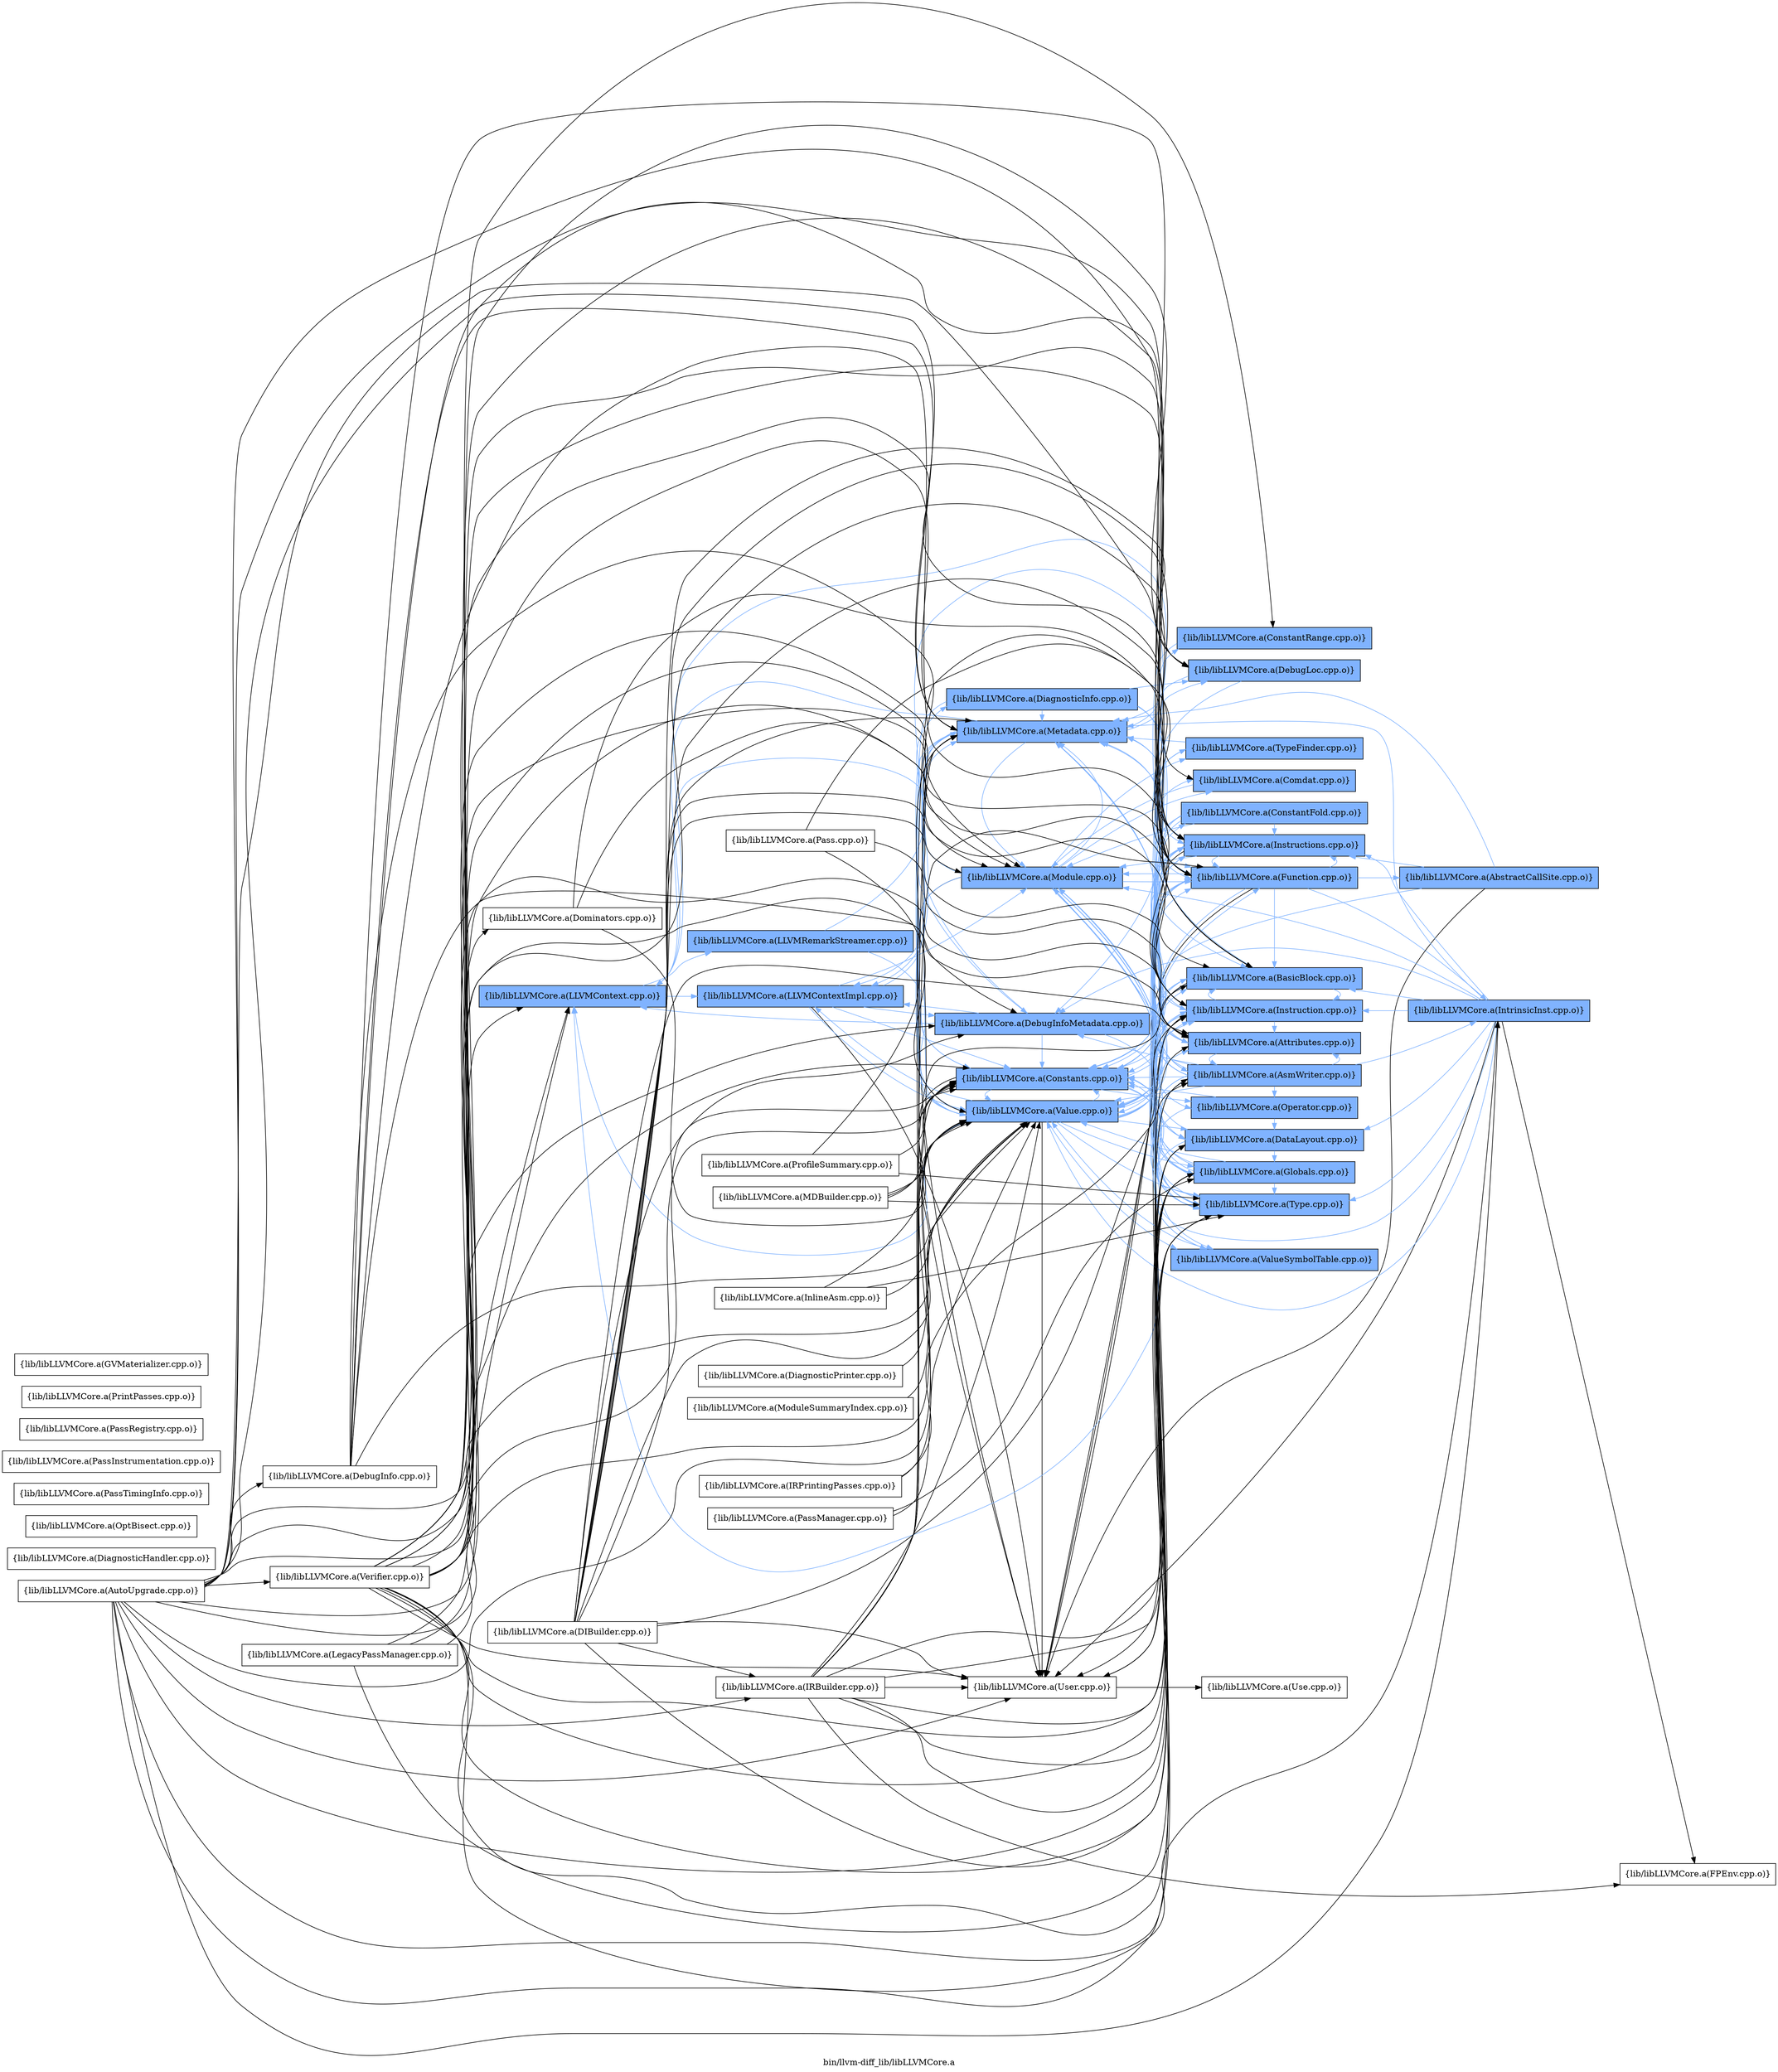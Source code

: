 digraph "bin/llvm-diff_lib/libLLVMCore.a" {
	label="bin/llvm-diff_lib/libLLVMCore.a";
	rankdir=LR;
	{ rank=same; Node0x5604fce9b7d8;  }
	{ rank=same; Node0x5604fce99578; Node0x5604fce98fd8;  }
	{ rank=same; Node0x5604fce99898; Node0x5604fce99ca8; Node0x5604fce9bbe8; Node0x5604fce9ca48; Node0x5604fce997f8; Node0x5604fce99f78; Node0x5604fce9c6d8;  }
	{ rank=same; Node0x5604fce9a018; Node0x5604fce97cc8; Node0x5604fce9b878; Node0x5604fce9c4f8; Node0x5604fce9a108; Node0x5604fce9a798; Node0x5604fce9a248; Node0x5604fce9b198; Node0x5604fce9c9a8; Node0x5604fce9b3c8; Node0x5604fce98ee8; Node0x5604fce99528; Node0x5604fce97db8; Node0x5604fce990c8; Node0x5604fce9ac98; Node0x5604fce9aba8; Node0x5604fce9b418;  }
	{ rank=same; Node0x5604fce9c048; Node0x5604fce9a6a8;  }
	{ rank=same; Node0x5604fce9b7d8;  }
	{ rank=same; Node0x5604fce99578; Node0x5604fce98fd8;  }
	{ rank=same; Node0x5604fce99898; Node0x5604fce99ca8; Node0x5604fce9bbe8; Node0x5604fce9ca48; Node0x5604fce997f8; Node0x5604fce99f78; Node0x5604fce9c6d8;  }
	{ rank=same; Node0x5604fce9a018; Node0x5604fce97cc8; Node0x5604fce9b878; Node0x5604fce9c4f8; Node0x5604fce9a108; Node0x5604fce9a798; Node0x5604fce9a248; Node0x5604fce9b198; Node0x5604fce9c9a8; Node0x5604fce9b3c8; Node0x5604fce98ee8; Node0x5604fce99528; Node0x5604fce97db8; Node0x5604fce990c8; Node0x5604fce9ac98; Node0x5604fce9aba8; Node0x5604fce9b418;  }
	{ rank=same; Node0x5604fce9c048; Node0x5604fce9a6a8;  }

	Node0x5604fce9b7d8 [shape=record,shape=box,group=1,style=filled,fillcolor="0.600000 0.5 1",label="{lib/libLLVMCore.a(LLVMContext.cpp.o)}"];
	Node0x5604fce9b7d8 -> Node0x5604fce99578[color="0.600000 0.5 1"];
	Node0x5604fce9b7d8 -> Node0x5604fce98fd8[color="0.600000 0.5 1"];
	Node0x5604fce9ca48 [shape=record,shape=box,group=1,style=filled,fillcolor="0.600000 0.5 1",label="{lib/libLLVMCore.a(Module.cpp.o)}"];
	Node0x5604fce9ca48 -> Node0x5604fce9b3c8[color="0.600000 0.5 1"];
	Node0x5604fce9ca48 -> Node0x5604fce99898[color="0.600000 0.5 1"];
	Node0x5604fce9ca48 -> Node0x5604fce97cc8[color="0.600000 0.5 1"];
	Node0x5604fce9ca48 -> Node0x5604fce98ee8[color="0.600000 0.5 1"];
	Node0x5604fce9ca48 -> Node0x5604fce9b878[color="0.600000 0.5 1"];
	Node0x5604fce9ca48 -> Node0x5604fce9b7d8[color="0.600000 0.5 1"];
	Node0x5604fce9ca48 -> Node0x5604fce9bbe8[color="0.600000 0.5 1"];
	Node0x5604fce9ca48 -> Node0x5604fce9a248[color="0.600000 0.5 1"];
	Node0x5604fce9ca48 -> Node0x5604fce99528[color="0.600000 0.5 1"];
	Node0x5604fce9ca48 -> Node0x5604fce997f8;
	Node0x5604fce9ca48 -> Node0x5604fce99f78[color="0.600000 0.5 1"];
	Node0x5604fce9ca48 -> Node0x5604fce97db8[color="0.600000 0.5 1"];
	Node0x5604fce9b418 [shape=record,shape=box,group=1,style=filled,fillcolor="0.600000 0.5 1",label="{lib/libLLVMCore.a(AsmWriter.cpp.o)}"];
	Node0x5604fce9b418 -> Node0x5604fce9ac98[color="0.600000 0.5 1"];
	Node0x5604fce9b418 -> Node0x5604fce9aba8[color="0.600000 0.5 1"];
	Node0x5604fce9b418 -> Node0x5604fce9b3c8[color="0.600000 0.5 1"];
	Node0x5604fce9b418 -> Node0x5604fce99898[color="0.600000 0.5 1"];
	Node0x5604fce9b418 -> Node0x5604fce99ca8[color="0.600000 0.5 1"];
	Node0x5604fce9b418 -> Node0x5604fce97cc8[color="0.600000 0.5 1"];
	Node0x5604fce9b418 -> Node0x5604fce9b878[color="0.600000 0.5 1"];
	Node0x5604fce9b418 -> Node0x5604fce9c4f8[color="0.600000 0.5 1"];
	Node0x5604fce9b418 -> Node0x5604fce9a108[color="0.600000 0.5 1"];
	Node0x5604fce9b418 -> Node0x5604fce9a6a8[color="0.600000 0.5 1"];
	Node0x5604fce9b418 -> Node0x5604fce9b7d8[color="0.600000 0.5 1"];
	Node0x5604fce9b418 -> Node0x5604fce9bbe8[color="0.600000 0.5 1"];
	Node0x5604fce9b418 -> Node0x5604fce9ca48[color="0.600000 0.5 1"];
	Node0x5604fce9b418 -> Node0x5604fce9a798[color="0.600000 0.5 1"];
	Node0x5604fce9b418 -> Node0x5604fce9a248[color="0.600000 0.5 1"];
	Node0x5604fce9b418 -> Node0x5604fce99528[color="0.600000 0.5 1"];
	Node0x5604fce9b418 -> Node0x5604fce997f8;
	Node0x5604fce9b418 -> Node0x5604fce99f78[color="0.600000 0.5 1"];
	Node0x5604fce97cc8 [shape=record,shape=box,group=1,style=filled,fillcolor="0.600000 0.5 1",label="{lib/libLLVMCore.a(Function.cpp.o)}"];
	Node0x5604fce97cc8 -> Node0x5604fce9ac98[color="0.600000 0.5 1"];
	Node0x5604fce97cc8 -> Node0x5604fce9aba8[color="0.600000 0.5 1"];
	Node0x5604fce97cc8 -> Node0x5604fce99898[color="0.600000 0.5 1"];
	Node0x5604fce97cc8 -> Node0x5604fce98ee8[color="0.600000 0.5 1"];
	Node0x5604fce97cc8 -> Node0x5604fce9c048[color="0.600000 0.5 1"];
	Node0x5604fce97cc8 -> Node0x5604fce9a108[color="0.600000 0.5 1"];
	Node0x5604fce97cc8 -> Node0x5604fce9a6a8[color="0.600000 0.5 1"];
	Node0x5604fce97cc8 -> Node0x5604fce9b7d8[color="0.600000 0.5 1"];
	Node0x5604fce97cc8 -> Node0x5604fce9bbe8[color="0.600000 0.5 1"];
	Node0x5604fce97cc8 -> Node0x5604fce9ca48[color="0.600000 0.5 1"];
	Node0x5604fce97cc8 -> Node0x5604fce9a248[color="0.600000 0.5 1"];
	Node0x5604fce97cc8 -> Node0x5604fce997f8;
	Node0x5604fce97cc8 -> Node0x5604fce99f78[color="0.600000 0.5 1"];
	Node0x5604fce97cc8 -> Node0x5604fce97db8[color="0.600000 0.5 1"];
	Node0x5604fce99f78 [shape=record,shape=box,group=1,style=filled,fillcolor="0.600000 0.5 1",label="{lib/libLLVMCore.a(Value.cpp.o)}"];
	Node0x5604fce99f78 -> Node0x5604fce9ac98[color="0.600000 0.5 1"];
	Node0x5604fce99f78 -> Node0x5604fce9aba8[color="0.600000 0.5 1"];
	Node0x5604fce99f78 -> Node0x5604fce99898[color="0.600000 0.5 1"];
	Node0x5604fce99f78 -> Node0x5604fce97cc8[color="0.600000 0.5 1"];
	Node0x5604fce99f78 -> Node0x5604fce98ee8[color="0.600000 0.5 1"];
	Node0x5604fce99f78 -> Node0x5604fce9b878[color="0.600000 0.5 1"];
	Node0x5604fce99f78 -> Node0x5604fce9c4f8[color="0.600000 0.5 1"];
	Node0x5604fce99f78 -> Node0x5604fce9a108[color="0.600000 0.5 1"];
	Node0x5604fce99f78 -> Node0x5604fce9b7d8[color="0.600000 0.5 1"];
	Node0x5604fce99f78 -> Node0x5604fce99578[color="0.600000 0.5 1"];
	Node0x5604fce99f78 -> Node0x5604fce9bbe8[color="0.600000 0.5 1"];
	Node0x5604fce99f78 -> Node0x5604fce9a248[color="0.600000 0.5 1"];
	Node0x5604fce99f78 -> Node0x5604fce997f8;
	Node0x5604fce99f78 -> Node0x5604fce97db8[color="0.600000 0.5 1"];
	Node0x5604fce9aba8 [shape=record,shape=box,group=1,style=filled,fillcolor="0.600000 0.5 1",label="{lib/libLLVMCore.a(BasicBlock.cpp.o)}"];
	Node0x5604fce9aba8 -> Node0x5604fce99898[color="0.600000 0.5 1"];
	Node0x5604fce9aba8 -> Node0x5604fce9c4f8[color="0.600000 0.5 1"];
	Node0x5604fce9aba8 -> Node0x5604fce9bbe8[color="0.600000 0.5 1"];
	Node0x5604fce9aba8 -> Node0x5604fce9a248[color="0.600000 0.5 1"];
	Node0x5604fce9aba8 -> Node0x5604fce997f8;
	Node0x5604fce9aba8 -> Node0x5604fce99f78[color="0.600000 0.5 1"];
	Node0x5604fce9aba8 -> Node0x5604fce97db8[color="0.600000 0.5 1"];
	Node0x5604fce99898 [shape=record,shape=box,group=1,style=filled,fillcolor="0.600000 0.5 1",label="{lib/libLLVMCore.a(Constants.cpp.o)}"];
	Node0x5604fce99898 -> Node0x5604fce9a018[color="0.600000 0.5 1"];
	Node0x5604fce99898 -> Node0x5604fce97cc8[color="0.600000 0.5 1"];
	Node0x5604fce99898 -> Node0x5604fce9b878[color="0.600000 0.5 1"];
	Node0x5604fce99898 -> Node0x5604fce9c4f8[color="0.600000 0.5 1"];
	Node0x5604fce99898 -> Node0x5604fce9a108[color="0.600000 0.5 1"];
	Node0x5604fce99898 -> Node0x5604fce9a798[color="0.600000 0.5 1"];
	Node0x5604fce99898 -> Node0x5604fce9a248[color="0.600000 0.5 1"];
	Node0x5604fce99898 -> Node0x5604fce997f8;
	Node0x5604fce99898 -> Node0x5604fce99f78[color="0.600000 0.5 1"];
	Node0x5604fce9b878 [shape=record,shape=box,group=1,style=filled,fillcolor="0.600000 0.5 1",label="{lib/libLLVMCore.a(Globals.cpp.o)}"];
	Node0x5604fce9b878 -> Node0x5604fce99898[color="0.600000 0.5 1"];
	Node0x5604fce9b878 -> Node0x5604fce97cc8[color="0.600000 0.5 1"];
	Node0x5604fce9b878 -> Node0x5604fce9bbe8[color="0.600000 0.5 1"];
	Node0x5604fce9b878 -> Node0x5604fce9ca48[color="0.600000 0.5 1"];
	Node0x5604fce9b878 -> Node0x5604fce9a248[color="0.600000 0.5 1"];
	Node0x5604fce9b878 -> Node0x5604fce997f8;
	Node0x5604fce9b878 -> Node0x5604fce99f78[color="0.600000 0.5 1"];
	Node0x5604fce9c4f8 [shape=record,shape=box,group=1,style=filled,fillcolor="0.600000 0.5 1",label="{lib/libLLVMCore.a(Instruction.cpp.o)}"];
	Node0x5604fce9c4f8 -> Node0x5604fce9ac98[color="0.600000 0.5 1"];
	Node0x5604fce9c4f8 -> Node0x5604fce9aba8[color="0.600000 0.5 1"];
	Node0x5604fce9c4f8 -> Node0x5604fce99898[color="0.600000 0.5 1"];
	Node0x5604fce9c4f8 -> Node0x5604fce9a108[color="0.600000 0.5 1"];
	Node0x5604fce9c4f8 -> Node0x5604fce9bbe8[color="0.600000 0.5 1"];
	Node0x5604fce9c4f8 -> Node0x5604fce997f8;
	Node0x5604fce9c4f8 -> Node0x5604fce99f78[color="0.600000 0.5 1"];
	Node0x5604fce9a108 [shape=record,shape=box,group=1,style=filled,fillcolor="0.600000 0.5 1",label="{lib/libLLVMCore.a(Instructions.cpp.o)}"];
	Node0x5604fce9a108 -> Node0x5604fce9ac98[color="0.600000 0.5 1"];
	Node0x5604fce9a108 -> Node0x5604fce9aba8[color="0.600000 0.5 1"];
	Node0x5604fce9a108 -> Node0x5604fce99898[color="0.600000 0.5 1"];
	Node0x5604fce9a108 -> Node0x5604fce97cc8[color="0.600000 0.5 1"];
	Node0x5604fce9a108 -> Node0x5604fce98ee8[color="0.600000 0.5 1"];
	Node0x5604fce9a108 -> Node0x5604fce9c4f8[color="0.600000 0.5 1"];
	Node0x5604fce9a108 -> Node0x5604fce99578[color="0.600000 0.5 1"];
	Node0x5604fce9a108 -> Node0x5604fce9bbe8[color="0.600000 0.5 1"];
	Node0x5604fce9a108 -> Node0x5604fce9ca48[color="0.600000 0.5 1"];
	Node0x5604fce9a108 -> Node0x5604fce9a248[color="0.600000 0.5 1"];
	Node0x5604fce9a108 -> Node0x5604fce997f8;
	Node0x5604fce9a108 -> Node0x5604fce99f78[color="0.600000 0.5 1"];
	Node0x5604fce997f8 [shape=record,shape=box,group=0,label="{lib/libLLVMCore.a(User.cpp.o)}"];
	Node0x5604fce997f8 -> Node0x5604fce990c8;
	Node0x5604fce9ac98 [shape=record,shape=box,group=1,style=filled,fillcolor="0.600000 0.5 1",label="{lib/libLLVMCore.a(Attributes.cpp.o)}"];
	Node0x5604fce9ac98 -> Node0x5604fce9b418[color="0.600000 0.5 1"];
	Node0x5604fce9ac98 -> Node0x5604fce97cc8[color="0.600000 0.5 1"];
	Node0x5604fce9b3c8 [shape=record,shape=box,group=1,style=filled,fillcolor="0.600000 0.5 1",label="{lib/libLLVMCore.a(Comdat.cpp.o)}"];
	Node0x5604fce9b3c8 -> Node0x5604fce9ca48[color="0.600000 0.5 1"];
	Node0x5604fce99ca8 [shape=record,shape=box,group=1,style=filled,fillcolor="0.600000 0.5 1",label="{lib/libLLVMCore.a(DebugInfoMetadata.cpp.o)}"];
	Node0x5604fce99ca8 -> Node0x5604fce99898[color="0.600000 0.5 1"];
	Node0x5604fce99ca8 -> Node0x5604fce9b7d8[color="0.600000 0.5 1"];
	Node0x5604fce99ca8 -> Node0x5604fce99578[color="0.600000 0.5 1"];
	Node0x5604fce99ca8 -> Node0x5604fce9bbe8[color="0.600000 0.5 1"];
	Node0x5604fce99ca8 -> Node0x5604fce9a248[color="0.600000 0.5 1"];
	Node0x5604fce9a6a8 [shape=record,shape=box,group=1,style=filled,fillcolor="0.600000 0.5 1",label="{lib/libLLVMCore.a(IntrinsicInst.cpp.o)}"];
	Node0x5604fce9a6a8 -> Node0x5604fce9aba8[color="0.600000 0.5 1"];
	Node0x5604fce9a6a8 -> Node0x5604fce99898[color="0.600000 0.5 1"];
	Node0x5604fce9a6a8 -> Node0x5604fce99ca8[color="0.600000 0.5 1"];
	Node0x5604fce9a6a8 -> Node0x5604fce98ee8[color="0.600000 0.5 1"];
	Node0x5604fce9a6a8 -> Node0x5604fce9c4f8[color="0.600000 0.5 1"];
	Node0x5604fce9a6a8 -> Node0x5604fce9a108[color="0.600000 0.5 1"];
	Node0x5604fce9a6a8 -> Node0x5604fce9b008;
	Node0x5604fce9a6a8 -> Node0x5604fce9bbe8[color="0.600000 0.5 1"];
	Node0x5604fce9a6a8 -> Node0x5604fce9ca48[color="0.600000 0.5 1"];
	Node0x5604fce9a6a8 -> Node0x5604fce9a248[color="0.600000 0.5 1"];
	Node0x5604fce9a6a8 -> Node0x5604fce997f8;
	Node0x5604fce9a6a8 -> Node0x5604fce99f78[color="0.600000 0.5 1"];
	Node0x5604fce9bbe8 [shape=record,shape=box,group=1,style=filled,fillcolor="0.600000 0.5 1",label="{lib/libLLVMCore.a(Metadata.cpp.o)}"];
	Node0x5604fce9bbe8 -> Node0x5604fce9b198[color="0.600000 0.5 1"];
	Node0x5604fce9bbe8 -> Node0x5604fce99898[color="0.600000 0.5 1"];
	Node0x5604fce9bbe8 -> Node0x5604fce99ca8[color="0.600000 0.5 1"];
	Node0x5604fce9bbe8 -> Node0x5604fce9b7d8[color="0.600000 0.5 1"];
	Node0x5604fce9bbe8 -> Node0x5604fce9c9a8[color="0.600000 0.5 1"];
	Node0x5604fce9bbe8 -> Node0x5604fce99578[color="0.600000 0.5 1"];
	Node0x5604fce9bbe8 -> Node0x5604fce9ca48[color="0.600000 0.5 1"];
	Node0x5604fce9bbe8 -> Node0x5604fce9a248[color="0.600000 0.5 1"];
	Node0x5604fce9bbe8 -> Node0x5604fce99f78[color="0.600000 0.5 1"];
	Node0x5604fce9a798 [shape=record,shape=box,group=1,style=filled,fillcolor="0.600000 0.5 1",label="{lib/libLLVMCore.a(Operator.cpp.o)}"];
	Node0x5604fce9a798 -> Node0x5604fce99898[color="0.600000 0.5 1"];
	Node0x5604fce9a798 -> Node0x5604fce98ee8[color="0.600000 0.5 1"];
	Node0x5604fce9a798 -> Node0x5604fce9a248[color="0.600000 0.5 1"];
	Node0x5604fce9a248 [shape=record,shape=box,group=1,style=filled,fillcolor="0.600000 0.5 1",label="{lib/libLLVMCore.a(Type.cpp.o)}"];
	Node0x5604fce9a248 -> Node0x5604fce99898[color="0.600000 0.5 1"];
	Node0x5604fce99528 [shape=record,shape=box,group=1,style=filled,fillcolor="0.600000 0.5 1",label="{lib/libLLVMCore.a(TypeFinder.cpp.o)}"];
	Node0x5604fce99528 -> Node0x5604fce97cc8[color="0.600000 0.5 1"];
	Node0x5604fce99528 -> Node0x5604fce9b878[color="0.600000 0.5 1"];
	Node0x5604fce99528 -> Node0x5604fce9bbe8[color="0.600000 0.5 1"];
	Node0x5604fce97db8 [shape=record,shape=box,group=1,style=filled,fillcolor="0.600000 0.5 1",label="{lib/libLLVMCore.a(ValueSymbolTable.cpp.o)}"];
	Node0x5604fce97db8 -> Node0x5604fce99f78[color="0.600000 0.5 1"];
	Node0x5604fce9b198 [shape=record,shape=box,group=1,style=filled,fillcolor="0.600000 0.5 1",label="{lib/libLLVMCore.a(ConstantRange.cpp.o)}"];
	Node0x5604fce9b198 -> Node0x5604fce9a108[color="0.600000 0.5 1"];
	Node0x5604fce9a018 [shape=record,shape=box,group=1,style=filled,fillcolor="0.600000 0.5 1",label="{lib/libLLVMCore.a(ConstantFold.cpp.o)}"];
	Node0x5604fce9a018 -> Node0x5604fce99898[color="0.600000 0.5 1"];
	Node0x5604fce9a018 -> Node0x5604fce97cc8[color="0.600000 0.5 1"];
	Node0x5604fce9a018 -> Node0x5604fce9b878[color="0.600000 0.5 1"];
	Node0x5604fce9a018 -> Node0x5604fce9a108[color="0.600000 0.5 1"];
	Node0x5604fce9a018 -> Node0x5604fce9ca48[color="0.600000 0.5 1"];
	Node0x5604fce9a018 -> Node0x5604fce9a798[color="0.600000 0.5 1"];
	Node0x5604fce9a018 -> Node0x5604fce9a248[color="0.600000 0.5 1"];
	Node0x5604fce9a018 -> Node0x5604fce99f78[color="0.600000 0.5 1"];
	Node0x5604fce99578 [shape=record,shape=box,group=1,style=filled,fillcolor="0.600000 0.5 1",label="{lib/libLLVMCore.a(LLVMContextImpl.cpp.o)}"];
	Node0x5604fce99578 -> Node0x5604fce99898[color="0.600000 0.5 1"];
	Node0x5604fce99578 -> Node0x5604fce99ca8[color="0.600000 0.5 1"];
	Node0x5604fce99578 -> Node0x5604fce9bbe8[color="0.600000 0.5 1"];
	Node0x5604fce99578 -> Node0x5604fce9ca48[color="0.600000 0.5 1"];
	Node0x5604fce99578 -> Node0x5604fce997f8;
	Node0x5604fce99578 -> Node0x5604fce99f78[color="0.600000 0.5 1"];
	Node0x5604fce98ee8 [shape=record,shape=box,group=1,style=filled,fillcolor="0.600000 0.5 1",label="{lib/libLLVMCore.a(DataLayout.cpp.o)}"];
	Node0x5604fce98ee8 -> Node0x5604fce9b878[color="0.600000 0.5 1"];
	Node0x5604fce98ee8 -> Node0x5604fce9ca48[color="0.600000 0.5 1"];
	Node0x5604fce98ee8 -> Node0x5604fce9a248[color="0.600000 0.5 1"];
	Node0x5604fce9c048 [shape=record,shape=box,group=1,style=filled,fillcolor="0.600000 0.5 1",label="{lib/libLLVMCore.a(AbstractCallSite.cpp.o)}"];
	Node0x5604fce9c048 -> Node0x5604fce99898[color="0.600000 0.5 1"];
	Node0x5604fce9c048 -> Node0x5604fce9a108[color="0.600000 0.5 1"];
	Node0x5604fce9c048 -> Node0x5604fce9bbe8[color="0.600000 0.5 1"];
	Node0x5604fce9c048 -> Node0x5604fce997f8;
	Node0x5604fce9b008 [shape=record,shape=box,group=0,label="{lib/libLLVMCore.a(FPEnv.cpp.o)}"];
	Node0x5604fce98fd8 [shape=record,shape=box,group=1,style=filled,fillcolor="0.600000 0.5 1",label="{lib/libLLVMCore.a(LLVMRemarkStreamer.cpp.o)}"];
	Node0x5604fce98fd8 -> Node0x5604fce9c6d8[color="0.600000 0.5 1"];
	Node0x5604fce98fd8 -> Node0x5604fce99f78[color="0.600000 0.5 1"];
	Node0x5604fce9bf58 [shape=record,shape=box,group=0,label="{lib/libLLVMCore.a(DiagnosticPrinter.cpp.o)}"];
	Node0x5604fce9bf58 -> Node0x5604fce99f78;
	Node0x5604fce9c6d8 [shape=record,shape=box,group=1,style=filled,fillcolor="0.600000 0.5 1",label="{lib/libLLVMCore.a(DiagnosticInfo.cpp.o)}"];
	Node0x5604fce9c6d8 -> Node0x5604fce9b418[color="0.600000 0.5 1"];
	Node0x5604fce9c6d8 -> Node0x5604fce97cc8[color="0.600000 0.5 1"];
	Node0x5604fce9c6d8 -> Node0x5604fce9c4f8[color="0.600000 0.5 1"];
	Node0x5604fce9c6d8 -> Node0x5604fce9c9a8[color="0.600000 0.5 1"];
	Node0x5604fce9c6d8 -> Node0x5604fce9bbe8[color="0.600000 0.5 1"];
	Node0x5604fce9c6d8 -> Node0x5604fce99f78[color="0.600000 0.5 1"];
	Node0x5604fce9c9a8 [shape=record,shape=box,group=1,style=filled,fillcolor="0.600000 0.5 1",label="{lib/libLLVMCore.a(DebugLoc.cpp.o)}"];
	Node0x5604fce9c9a8 -> Node0x5604fce99ca8[color="0.600000 0.5 1"];
	Node0x5604fce9c9a8 -> Node0x5604fce9bbe8[color="0.600000 0.5 1"];
	Node0x5604fce98588 [shape=record,shape=box,group=0,label="{lib/libLLVMCore.a(DebugInfo.cpp.o)}"];
	Node0x5604fce98588 -> Node0x5604fce99ca8;
	Node0x5604fce98588 -> Node0x5604fce97cc8;
	Node0x5604fce98588 -> Node0x5604fce9c4f8;
	Node0x5604fce98588 -> Node0x5604fce9c9a8;
	Node0x5604fce98588 -> Node0x5604fce9bbe8;
	Node0x5604fce98588 -> Node0x5604fce9ca48;
	Node0x5604fce98588 -> Node0x5604fce99f78;
	Node0x5604fce98768 [shape=record,shape=box,group=0,label="{lib/libLLVMCore.a(DIBuilder.cpp.o)}"];
	Node0x5604fce98768 -> Node0x5604fce9ac98;
	Node0x5604fce98768 -> Node0x5604fce9aba8;
	Node0x5604fce98768 -> Node0x5604fce99898;
	Node0x5604fce98768 -> Node0x5604fce99ca8;
	Node0x5604fce98768 -> Node0x5604fce97cc8;
	Node0x5604fce98768 -> Node0x5604fce9c4f8;
	Node0x5604fce98768 -> Node0x5604fce9a108;
	Node0x5604fce98768 -> Node0x5604fce9c9a8;
	Node0x5604fce98768 -> Node0x5604fce99488;
	Node0x5604fce98768 -> Node0x5604fce9bbe8;
	Node0x5604fce98768 -> Node0x5604fce9ca48;
	Node0x5604fce98768 -> Node0x5604fce9a248;
	Node0x5604fce98768 -> Node0x5604fce997f8;
	Node0x5604fce98768 -> Node0x5604fce99f78;
	Node0x5604fce99488 [shape=record,shape=box,group=0,label="{lib/libLLVMCore.a(IRBuilder.cpp.o)}"];
	Node0x5604fce99488 -> Node0x5604fce9ac98;
	Node0x5604fce99488 -> Node0x5604fce9aba8;
	Node0x5604fce99488 -> Node0x5604fce99898;
	Node0x5604fce99488 -> Node0x5604fce97cc8;
	Node0x5604fce99488 -> Node0x5604fce98ee8;
	Node0x5604fce99488 -> Node0x5604fce9b878;
	Node0x5604fce99488 -> Node0x5604fce9c4f8;
	Node0x5604fce99488 -> Node0x5604fce9a108;
	Node0x5604fce99488 -> Node0x5604fce9b008;
	Node0x5604fce99488 -> Node0x5604fce9bbe8;
	Node0x5604fce99488 -> Node0x5604fce9a248;
	Node0x5604fce99488 -> Node0x5604fce997f8;
	Node0x5604fce99488 -> Node0x5604fce99f78;
	Node0x5604fce981c8 [shape=record,shape=box,group=0,label="{lib/libLLVMCore.a(DiagnosticHandler.cpp.o)}"];
	Node0x5604fce986c8 [shape=record,shape=box,group=0,label="{lib/libLLVMCore.a(MDBuilder.cpp.o)}"];
	Node0x5604fce986c8 -> Node0x5604fce99898;
	Node0x5604fce986c8 -> Node0x5604fce9bbe8;
	Node0x5604fce986c8 -> Node0x5604fce9a248;
	Node0x5604fce986c8 -> Node0x5604fce99f78;
	Node0x5604fce9c368 [shape=record,shape=box,group=0,label="{lib/libLLVMCore.a(ModuleSummaryIndex.cpp.o)}"];
	Node0x5604fce9c368 -> Node0x5604fce99f78;
	Node0x5604fce9b468 [shape=record,shape=box,group=0,label="{lib/libLLVMCore.a(OptBisect.cpp.o)}"];
	Node0x5604fce99b18 [shape=record,shape=box,group=0,label="{lib/libLLVMCore.a(ProfileSummary.cpp.o)}"];
	Node0x5604fce99b18 -> Node0x5604fce99898;
	Node0x5604fce99b18 -> Node0x5604fce9bbe8;
	Node0x5604fce99b18 -> Node0x5604fce9a248;
	Node0x5604fce990c8 [shape=record,shape=box,group=0,label="{lib/libLLVMCore.a(Use.cpp.o)}"];
	Node0x5604fce98d08 [shape=record,shape=box,group=0,label="{lib/libLLVMCore.a(PassTimingInfo.cpp.o)}"];
	Node0x5604fce9baf8 [shape=record,shape=box,group=0,label="{lib/libLLVMCore.a(PassInstrumentation.cpp.o)}"];
	Node0x5604fce9c408 [shape=record,shape=box,group=0,label="{lib/libLLVMCore.a(Pass.cpp.o)}"];
	Node0x5604fce9c408 -> Node0x5604fce9ac98;
	Node0x5604fce9c408 -> Node0x5604fce97cc8;
	Node0x5604fce9c408 -> Node0x5604fce99f78;
	Node0x5604fce9cbd8 [shape=record,shape=box,group=0,label="{lib/libLLVMCore.a(IRPrintingPasses.cpp.o)}"];
	Node0x5604fce9cbd8 -> Node0x5604fce9b418;
	Node0x5604fce9cbd8 -> Node0x5604fce99f78;
	Node0x5604fce9ab58 [shape=record,shape=box,group=0,label="{lib/libLLVMCore.a(PassRegistry.cpp.o)}"];
	Node0x5604fce9b2d8 [shape=record,shape=box,group=0,label="{lib/libLLVMCore.a(PrintPasses.cpp.o)}"];
	Node0x5604fce99cf8 [shape=record,shape=box,group=0,label="{lib/libLLVMCore.a(PassManager.cpp.o)}"];
	Node0x5604fce99cf8 -> Node0x5604fce9b878;
	Node0x5604fce99cf8 -> Node0x5604fce99f78;
	Node0x5604fce97ea8 [shape=record,shape=box,group=0,label="{lib/libLLVMCore.a(LegacyPassManager.cpp.o)}"];
	Node0x5604fce97ea8 -> Node0x5604fce97cc8;
	Node0x5604fce97ea8 -> Node0x5604fce9b878;
	Node0x5604fce97ea8 -> Node0x5604fce9b7d8;
	Node0x5604fce97ea8 -> Node0x5604fce99f78;
	Node0x5604fce9b5f8 [shape=record,shape=box,group=0,label="{lib/libLLVMCore.a(AutoUpgrade.cpp.o)}"];
	Node0x5604fce9b5f8 -> Node0x5604fce9ac98;
	Node0x5604fce9b5f8 -> Node0x5604fce9aba8;
	Node0x5604fce9b5f8 -> Node0x5604fce99898;
	Node0x5604fce9b5f8 -> Node0x5604fce97cc8;
	Node0x5604fce9b5f8 -> Node0x5604fce98ee8;
	Node0x5604fce9b5f8 -> Node0x5604fce9b878;
	Node0x5604fce9b5f8 -> Node0x5604fce9c4f8;
	Node0x5604fce9b5f8 -> Node0x5604fce9a108;
	Node0x5604fce9b5f8 -> Node0x5604fce9a6a8;
	Node0x5604fce9b5f8 -> Node0x5604fce9b7d8;
	Node0x5604fce9b5f8 -> Node0x5604fce98588;
	Node0x5604fce9b5f8 -> Node0x5604fce99488;
	Node0x5604fce9b5f8 -> Node0x5604fce9bbe8;
	Node0x5604fce9b5f8 -> Node0x5604fce9ca48;
	Node0x5604fce9b5f8 -> Node0x5604fce9a248;
	Node0x5604fce9b5f8 -> Node0x5604fce997f8;
	Node0x5604fce9b5f8 -> Node0x5604fce99f78;
	Node0x5604fce9b5f8 -> Node0x5604fce9a978;
	Node0x5604fce99ed8 [shape=record,shape=box,group=0,label="{lib/libLLVMCore.a(InlineAsm.cpp.o)}"];
	Node0x5604fce99ed8 -> Node0x5604fce99898;
	Node0x5604fce99ed8 -> Node0x5604fce9a248;
	Node0x5604fce99ed8 -> Node0x5604fce99f78;
	Node0x5604fce9a978 [shape=record,shape=box,group=0,label="{lib/libLLVMCore.a(Verifier.cpp.o)}"];
	Node0x5604fce9a978 -> Node0x5604fce9b418;
	Node0x5604fce9a978 -> Node0x5604fce9ac98;
	Node0x5604fce9a978 -> Node0x5604fce9aba8;
	Node0x5604fce9a978 -> Node0x5604fce9b3c8;
	Node0x5604fce9a978 -> Node0x5604fce9b198;
	Node0x5604fce9a978 -> Node0x5604fce99898;
	Node0x5604fce9a978 -> Node0x5604fce99ca8;
	Node0x5604fce9a978 -> Node0x5604fce97cc8;
	Node0x5604fce9a978 -> Node0x5604fce98ee8;
	Node0x5604fce9a978 -> Node0x5604fce9b878;
	Node0x5604fce9a978 -> Node0x5604fce9c4f8;
	Node0x5604fce9a978 -> Node0x5604fce9a108;
	Node0x5604fce9a978 -> Node0x5604fce9a6a8;
	Node0x5604fce9a978 -> Node0x5604fce9b7d8;
	Node0x5604fce9a978 -> Node0x5604fce9c9a8;
	Node0x5604fce9a978 -> Node0x5604fce9bbe8;
	Node0x5604fce9a978 -> Node0x5604fce9ca48;
	Node0x5604fce9a978 -> Node0x5604fce9a248;
	Node0x5604fce9a978 -> Node0x5604fce997f8;
	Node0x5604fce9a978 -> Node0x5604fce99f78;
	Node0x5604fce9a978 -> Node0x5604fce9a838;
	Node0x5604fce9a838 [shape=record,shape=box,group=0,label="{lib/libLLVMCore.a(Dominators.cpp.o)}"];
	Node0x5604fce9a838 -> Node0x5604fce9aba8;
	Node0x5604fce9a838 -> Node0x5604fce9c4f8;
	Node0x5604fce9a838 -> Node0x5604fce99f78;
	Node0x5604fce98da8 [shape=record,shape=box,group=0,label="{lib/libLLVMCore.a(GVMaterializer.cpp.o)}"];
}
